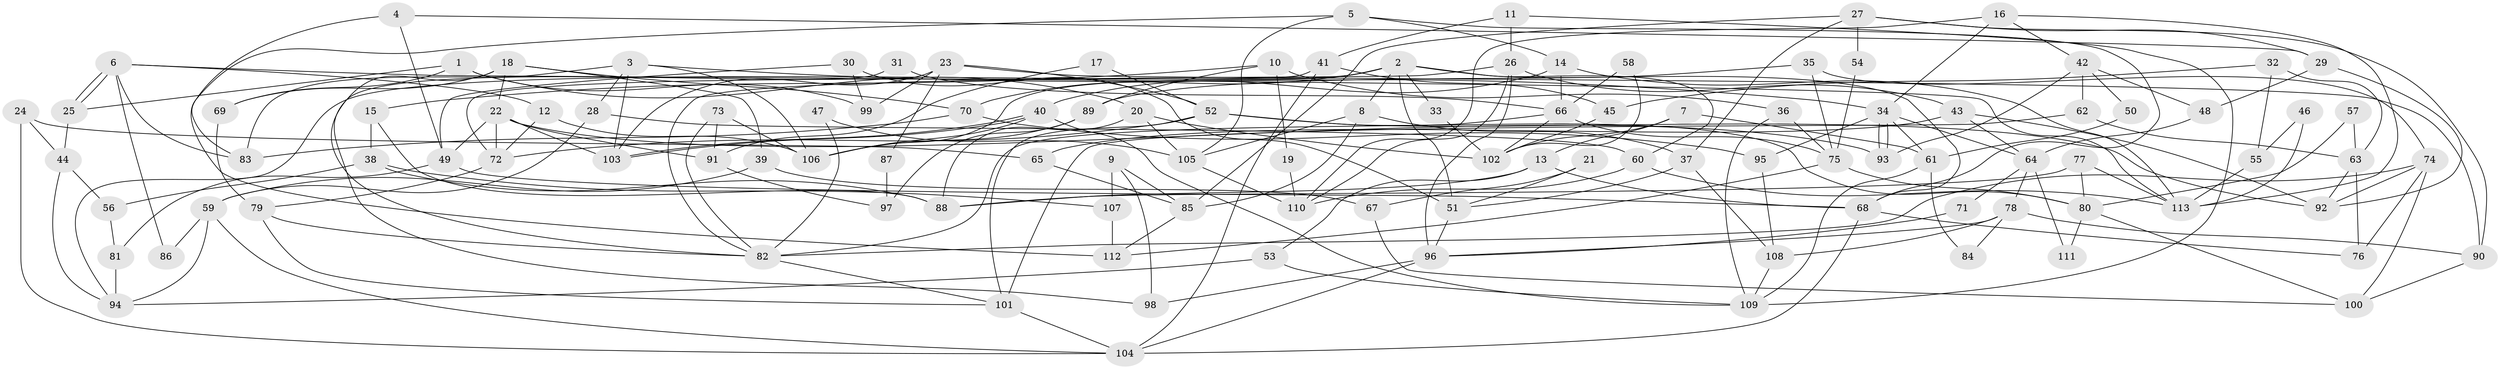 // Generated by graph-tools (version 1.1) at 2025/26/03/09/25 03:26:15]
// undirected, 113 vertices, 226 edges
graph export_dot {
graph [start="1"]
  node [color=gray90,style=filled];
  1;
  2;
  3;
  4;
  5;
  6;
  7;
  8;
  9;
  10;
  11;
  12;
  13;
  14;
  15;
  16;
  17;
  18;
  19;
  20;
  21;
  22;
  23;
  24;
  25;
  26;
  27;
  28;
  29;
  30;
  31;
  32;
  33;
  34;
  35;
  36;
  37;
  38;
  39;
  40;
  41;
  42;
  43;
  44;
  45;
  46;
  47;
  48;
  49;
  50;
  51;
  52;
  53;
  54;
  55;
  56;
  57;
  58;
  59;
  60;
  61;
  62;
  63;
  64;
  65;
  66;
  67;
  68;
  69;
  70;
  71;
  72;
  73;
  74;
  75;
  76;
  77;
  78;
  79;
  80;
  81;
  82;
  83;
  84;
  85;
  86;
  87;
  88;
  89;
  90;
  91;
  92;
  93;
  94;
  95;
  96;
  97;
  98;
  99;
  100;
  101;
  102;
  103;
  104;
  105;
  106;
  107;
  108;
  109;
  110;
  111;
  112;
  113;
  1 -- 25;
  1 -- 99;
  1 -- 20;
  1 -- 69;
  2 -- 60;
  2 -- 106;
  2 -- 8;
  2 -- 33;
  2 -- 51;
  2 -- 68;
  2 -- 70;
  2 -- 94;
  3 -- 34;
  3 -- 83;
  3 -- 28;
  3 -- 103;
  3 -- 106;
  4 -- 49;
  4 -- 29;
  4 -- 83;
  5 -- 14;
  5 -- 68;
  5 -- 105;
  5 -- 112;
  6 -- 25;
  6 -- 25;
  6 -- 113;
  6 -- 12;
  6 -- 83;
  6 -- 86;
  7 -- 61;
  7 -- 102;
  7 -- 13;
  8 -- 85;
  8 -- 37;
  8 -- 105;
  9 -- 85;
  9 -- 107;
  9 -- 98;
  10 -- 89;
  10 -- 36;
  10 -- 15;
  10 -- 19;
  11 -- 109;
  11 -- 41;
  11 -- 26;
  12 -- 72;
  12 -- 106;
  13 -- 68;
  13 -- 53;
  13 -- 88;
  14 -- 40;
  14 -- 66;
  14 -- 113;
  15 -- 88;
  15 -- 38;
  16 -- 110;
  16 -- 113;
  16 -- 34;
  16 -- 42;
  17 -- 91;
  17 -- 52;
  18 -- 82;
  18 -- 70;
  18 -- 22;
  18 -- 39;
  18 -- 69;
  19 -- 110;
  20 -- 105;
  20 -- 88;
  20 -- 102;
  21 -- 51;
  21 -- 67;
  22 -- 103;
  22 -- 49;
  22 -- 72;
  22 -- 91;
  22 -- 93;
  23 -- 52;
  23 -- 103;
  23 -- 87;
  23 -- 90;
  23 -- 99;
  24 -- 104;
  24 -- 44;
  24 -- 65;
  25 -- 44;
  26 -- 96;
  26 -- 43;
  26 -- 82;
  26 -- 110;
  27 -- 90;
  27 -- 29;
  27 -- 37;
  27 -- 54;
  27 -- 85;
  28 -- 59;
  28 -- 60;
  29 -- 92;
  29 -- 48;
  30 -- 51;
  30 -- 49;
  30 -- 99;
  31 -- 66;
  31 -- 98;
  32 -- 45;
  32 -- 63;
  32 -- 55;
  33 -- 102;
  34 -- 93;
  34 -- 93;
  34 -- 61;
  34 -- 64;
  34 -- 95;
  35 -- 75;
  35 -- 74;
  35 -- 89;
  36 -- 75;
  36 -- 109;
  37 -- 51;
  37 -- 108;
  38 -- 88;
  38 -- 56;
  38 -- 107;
  39 -- 59;
  39 -- 67;
  40 -- 106;
  40 -- 103;
  40 -- 103;
  40 -- 109;
  41 -- 72;
  41 -- 104;
  41 -- 45;
  42 -- 93;
  42 -- 48;
  42 -- 50;
  42 -- 62;
  43 -- 92;
  43 -- 64;
  43 -- 65;
  44 -- 94;
  44 -- 56;
  45 -- 102;
  46 -- 113;
  46 -- 55;
  47 -- 105;
  47 -- 82;
  48 -- 64;
  49 -- 68;
  49 -- 81;
  50 -- 61;
  51 -- 96;
  52 -- 80;
  52 -- 101;
  52 -- 72;
  52 -- 92;
  53 -- 109;
  53 -- 94;
  54 -- 75;
  55 -- 113;
  56 -- 81;
  57 -- 63;
  57 -- 80;
  58 -- 102;
  58 -- 66;
  59 -- 94;
  59 -- 104;
  59 -- 86;
  60 -- 110;
  60 -- 113;
  61 -- 109;
  61 -- 84;
  62 -- 101;
  62 -- 63;
  63 -- 76;
  63 -- 92;
  64 -- 71;
  64 -- 78;
  64 -- 111;
  65 -- 85;
  66 -- 82;
  66 -- 75;
  66 -- 102;
  67 -- 100;
  68 -- 104;
  68 -- 76;
  69 -- 79;
  70 -- 83;
  70 -- 95;
  71 -- 96;
  72 -- 79;
  73 -- 106;
  73 -- 82;
  73 -- 91;
  74 -- 92;
  74 -- 82;
  74 -- 76;
  74 -- 100;
  75 -- 112;
  75 -- 80;
  77 -- 88;
  77 -- 113;
  77 -- 80;
  78 -- 108;
  78 -- 84;
  78 -- 90;
  78 -- 96;
  79 -- 82;
  79 -- 101;
  80 -- 100;
  80 -- 111;
  81 -- 94;
  82 -- 101;
  85 -- 112;
  87 -- 97;
  89 -- 106;
  89 -- 97;
  90 -- 100;
  91 -- 97;
  95 -- 108;
  96 -- 98;
  96 -- 104;
  101 -- 104;
  105 -- 110;
  107 -- 112;
  108 -- 109;
}
